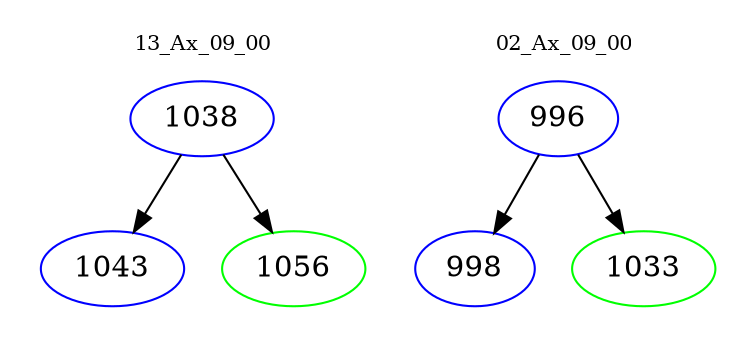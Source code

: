 digraph{
subgraph cluster_0 {
color = white
label = "13_Ax_09_00";
fontsize=10;
T0_1038 [label="1038", color="blue"]
T0_1038 -> T0_1043 [color="black"]
T0_1043 [label="1043", color="blue"]
T0_1038 -> T0_1056 [color="black"]
T0_1056 [label="1056", color="green"]
}
subgraph cluster_1 {
color = white
label = "02_Ax_09_00";
fontsize=10;
T1_996 [label="996", color="blue"]
T1_996 -> T1_998 [color="black"]
T1_998 [label="998", color="blue"]
T1_996 -> T1_1033 [color="black"]
T1_1033 [label="1033", color="green"]
}
}
